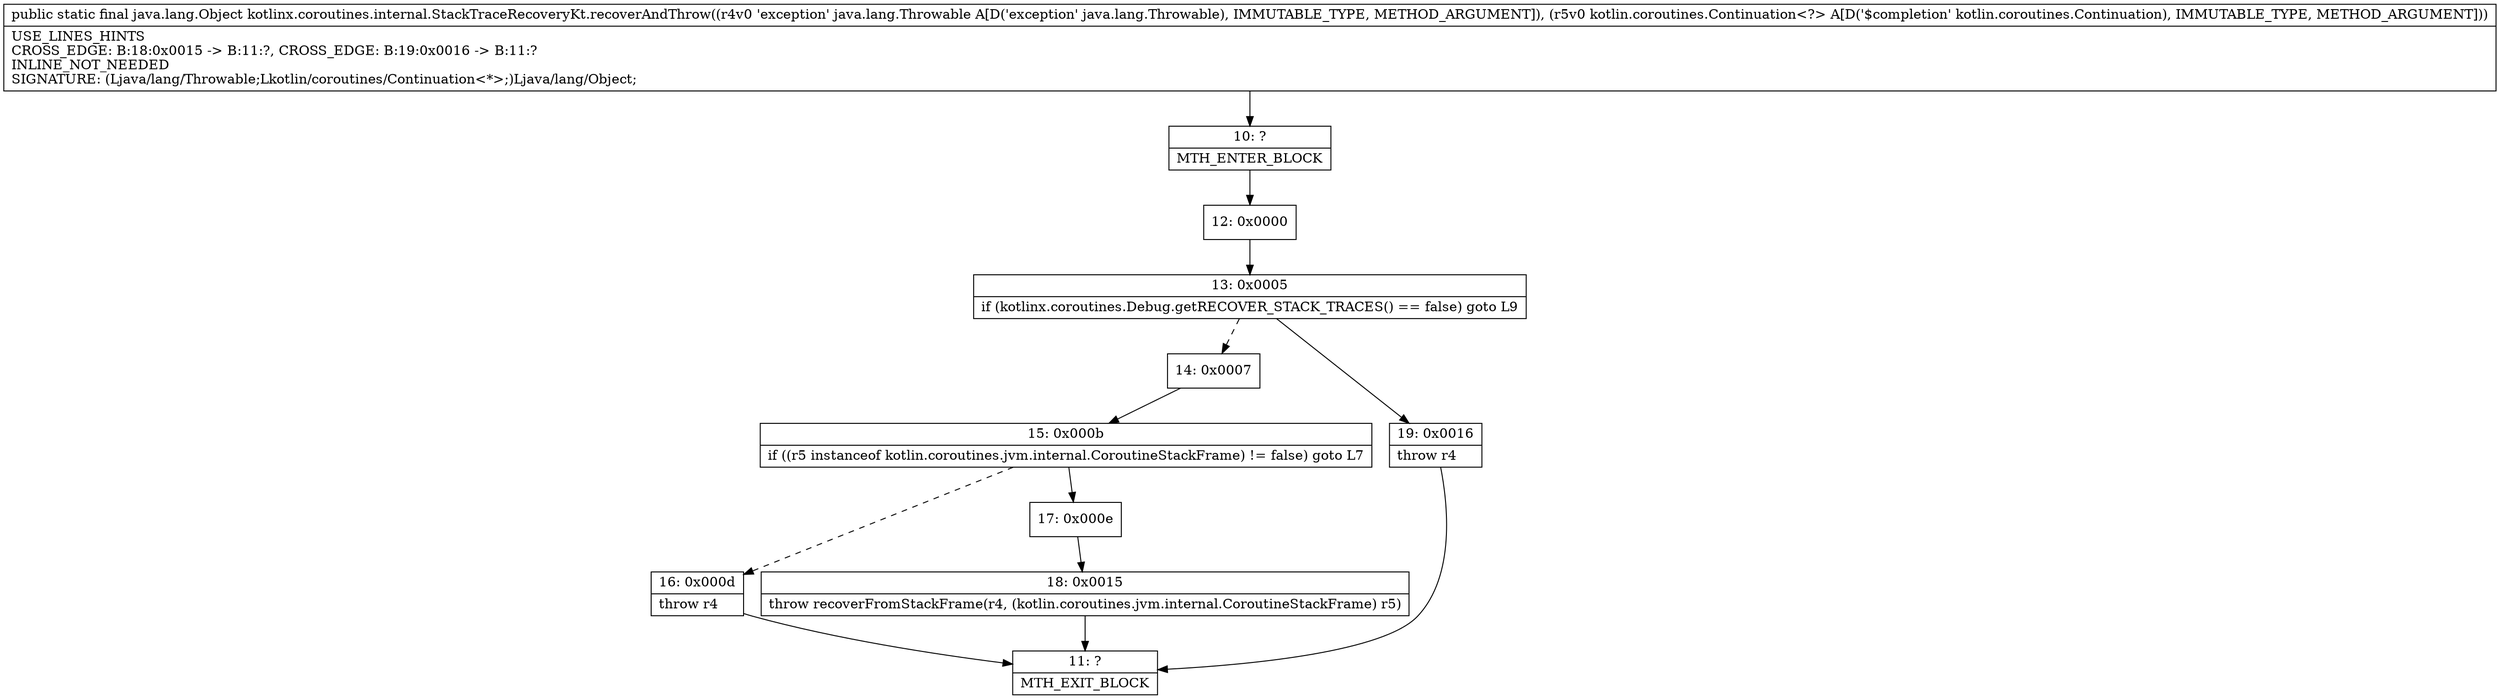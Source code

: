 digraph "CFG forkotlinx.coroutines.internal.StackTraceRecoveryKt.recoverAndThrow(Ljava\/lang\/Throwable;Lkotlin\/coroutines\/Continuation;)Ljava\/lang\/Object;" {
Node_10 [shape=record,label="{10\:\ ?|MTH_ENTER_BLOCK\l}"];
Node_12 [shape=record,label="{12\:\ 0x0000}"];
Node_13 [shape=record,label="{13\:\ 0x0005|if (kotlinx.coroutines.Debug.getRECOVER_STACK_TRACES() == false) goto L9\l}"];
Node_14 [shape=record,label="{14\:\ 0x0007}"];
Node_15 [shape=record,label="{15\:\ 0x000b|if ((r5 instanceof kotlin.coroutines.jvm.internal.CoroutineStackFrame) != false) goto L7\l}"];
Node_16 [shape=record,label="{16\:\ 0x000d|throw r4\l}"];
Node_11 [shape=record,label="{11\:\ ?|MTH_EXIT_BLOCK\l}"];
Node_17 [shape=record,label="{17\:\ 0x000e}"];
Node_18 [shape=record,label="{18\:\ 0x0015|throw recoverFromStackFrame(r4, (kotlin.coroutines.jvm.internal.CoroutineStackFrame) r5)\l}"];
Node_19 [shape=record,label="{19\:\ 0x0016|throw r4\l}"];
MethodNode[shape=record,label="{public static final java.lang.Object kotlinx.coroutines.internal.StackTraceRecoveryKt.recoverAndThrow((r4v0 'exception' java.lang.Throwable A[D('exception' java.lang.Throwable), IMMUTABLE_TYPE, METHOD_ARGUMENT]), (r5v0 kotlin.coroutines.Continuation\<?\> A[D('$completion' kotlin.coroutines.Continuation), IMMUTABLE_TYPE, METHOD_ARGUMENT]))  | USE_LINES_HINTS\lCROSS_EDGE: B:18:0x0015 \-\> B:11:?, CROSS_EDGE: B:19:0x0016 \-\> B:11:?\lINLINE_NOT_NEEDED\lSIGNATURE: (Ljava\/lang\/Throwable;Lkotlin\/coroutines\/Continuation\<*\>;)Ljava\/lang\/Object;\l}"];
MethodNode -> Node_10;Node_10 -> Node_12;
Node_12 -> Node_13;
Node_13 -> Node_14[style=dashed];
Node_13 -> Node_19;
Node_14 -> Node_15;
Node_15 -> Node_16[style=dashed];
Node_15 -> Node_17;
Node_16 -> Node_11;
Node_17 -> Node_18;
Node_18 -> Node_11;
Node_19 -> Node_11;
}

